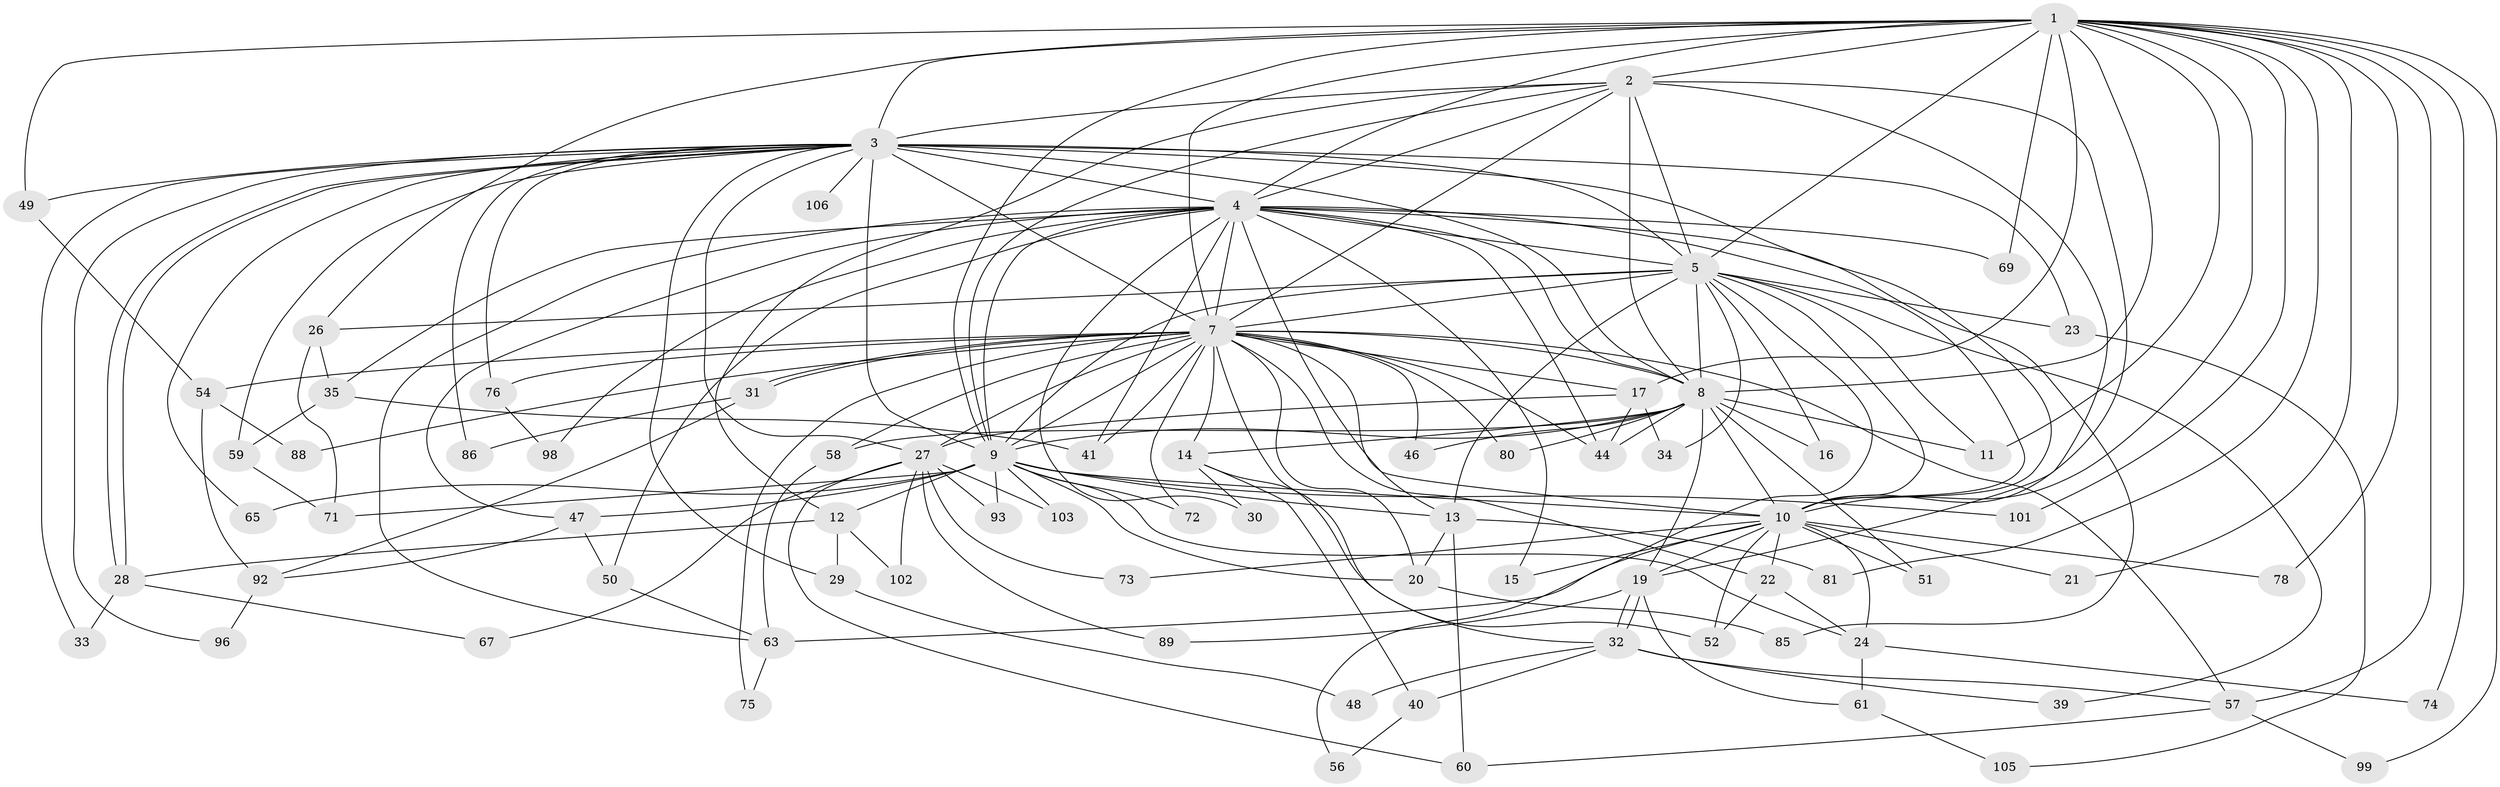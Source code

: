 // original degree distribution, {19: 0.009433962264150943, 13: 0.009433962264150943, 16: 0.009433962264150943, 24: 0.009433962264150943, 20: 0.03773584905660377, 18: 0.009433962264150943, 25: 0.009433962264150943, 3: 0.16981132075471697, 5: 0.12264150943396226, 2: 0.5, 7: 0.018867924528301886, 4: 0.09433962264150944}
// Generated by graph-tools (version 1.1) at 2025/41/03/06/25 10:41:40]
// undirected, 77 vertices, 189 edges
graph export_dot {
graph [start="1"]
  node [color=gray90,style=filled];
  1 [super="+18"];
  2 [super="+45"];
  3 [super="+6"];
  4 [super="+68"];
  5 [super="+42"];
  7 [super="+53"];
  8 [super="+25"];
  9 [super="+87"];
  10 [super="+36"];
  11 [super="+91"];
  12 [super="+43"];
  13 [super="+66"];
  14;
  15;
  16;
  17 [super="+64"];
  19 [super="+90"];
  20;
  21;
  22;
  23;
  24 [super="+77"];
  26;
  27 [super="+38"];
  28;
  29;
  30;
  31 [super="+95"];
  32 [super="+37"];
  33;
  34;
  35 [super="+55"];
  39;
  40;
  41 [super="+62"];
  44 [super="+79"];
  46;
  47;
  48;
  49;
  50 [super="+94"];
  51 [super="+104"];
  52 [super="+70"];
  54;
  56;
  57 [super="+100"];
  58;
  59;
  60 [super="+97"];
  61;
  63 [super="+82"];
  65;
  67;
  69;
  71 [super="+83"];
  72;
  73;
  74;
  75;
  76 [super="+84"];
  78;
  80;
  81;
  85;
  86;
  88;
  89;
  92;
  93;
  96;
  98;
  99;
  101;
  102;
  103;
  105;
  106;
  1 -- 2;
  1 -- 3 [weight=3];
  1 -- 4;
  1 -- 5;
  1 -- 7;
  1 -- 8;
  1 -- 9;
  1 -- 10;
  1 -- 17;
  1 -- 21;
  1 -- 26;
  1 -- 49;
  1 -- 57;
  1 -- 69;
  1 -- 81;
  1 -- 99;
  1 -- 101;
  1 -- 74;
  1 -- 78;
  1 -- 11;
  2 -- 3 [weight=2];
  2 -- 4;
  2 -- 5 [weight=2];
  2 -- 7;
  2 -- 8 [weight=2];
  2 -- 9;
  2 -- 10;
  2 -- 12;
  2 -- 19;
  3 -- 4 [weight=2];
  3 -- 5 [weight=2];
  3 -- 7 [weight=2];
  3 -- 8 [weight=2];
  3 -- 9 [weight=2];
  3 -- 10 [weight=2];
  3 -- 28;
  3 -- 28;
  3 -- 29;
  3 -- 49;
  3 -- 106 [weight=2];
  3 -- 65;
  3 -- 76 [weight=2];
  3 -- 86;
  3 -- 23;
  3 -- 96;
  3 -- 33;
  3 -- 59;
  3 -- 27;
  4 -- 5 [weight=2];
  4 -- 7;
  4 -- 8;
  4 -- 9;
  4 -- 10;
  4 -- 13;
  4 -- 15;
  4 -- 30;
  4 -- 35 [weight=2];
  4 -- 41;
  4 -- 44;
  4 -- 47 [weight=2];
  4 -- 50;
  4 -- 63;
  4 -- 69;
  4 -- 85;
  4 -- 98;
  5 -- 7;
  5 -- 8;
  5 -- 9 [weight=2];
  5 -- 10;
  5 -- 11;
  5 -- 13;
  5 -- 16;
  5 -- 23;
  5 -- 26;
  5 -- 34;
  5 -- 39;
  5 -- 56;
  7 -- 8;
  7 -- 9;
  7 -- 10;
  7 -- 14;
  7 -- 17;
  7 -- 22;
  7 -- 27;
  7 -- 31;
  7 -- 31;
  7 -- 41;
  7 -- 44;
  7 -- 46;
  7 -- 54;
  7 -- 72;
  7 -- 75;
  7 -- 76;
  7 -- 32;
  7 -- 57;
  7 -- 80;
  7 -- 20;
  7 -- 88;
  7 -- 58;
  8 -- 9;
  8 -- 10 [weight=2];
  8 -- 11;
  8 -- 14;
  8 -- 16;
  8 -- 19;
  8 -- 46;
  8 -- 51 [weight=2];
  8 -- 58;
  8 -- 80;
  8 -- 44;
  9 -- 10;
  9 -- 12;
  9 -- 20;
  9 -- 24;
  9 -- 47;
  9 -- 65;
  9 -- 71;
  9 -- 72;
  9 -- 93;
  9 -- 101;
  9 -- 103;
  9 -- 13;
  10 -- 15;
  10 -- 21;
  10 -- 22;
  10 -- 24;
  10 -- 63;
  10 -- 73;
  10 -- 78;
  10 -- 51;
  10 -- 52;
  10 -- 19;
  12 -- 29;
  12 -- 102;
  12 -- 28;
  13 -- 20;
  13 -- 60;
  13 -- 81;
  14 -- 30;
  14 -- 40;
  14 -- 52;
  17 -- 27;
  17 -- 34;
  17 -- 44;
  19 -- 32;
  19 -- 32;
  19 -- 61;
  19 -- 89;
  20 -- 85;
  22 -- 52;
  22 -- 24;
  23 -- 105;
  24 -- 61;
  24 -- 74;
  26 -- 35;
  26 -- 71;
  27 -- 89;
  27 -- 93;
  27 -- 102;
  27 -- 103;
  27 -- 67;
  27 -- 73;
  27 -- 60;
  28 -- 33;
  28 -- 67;
  29 -- 48;
  31 -- 86;
  31 -- 92;
  32 -- 40;
  32 -- 57;
  32 -- 48;
  32 -- 39;
  35 -- 59;
  35 -- 41;
  40 -- 56;
  47 -- 50;
  47 -- 92;
  49 -- 54;
  50 -- 63;
  54 -- 88;
  54 -- 92;
  57 -- 99;
  57 -- 60;
  58 -- 63;
  59 -- 71;
  61 -- 105;
  63 -- 75;
  76 -- 98;
  92 -- 96;
}
